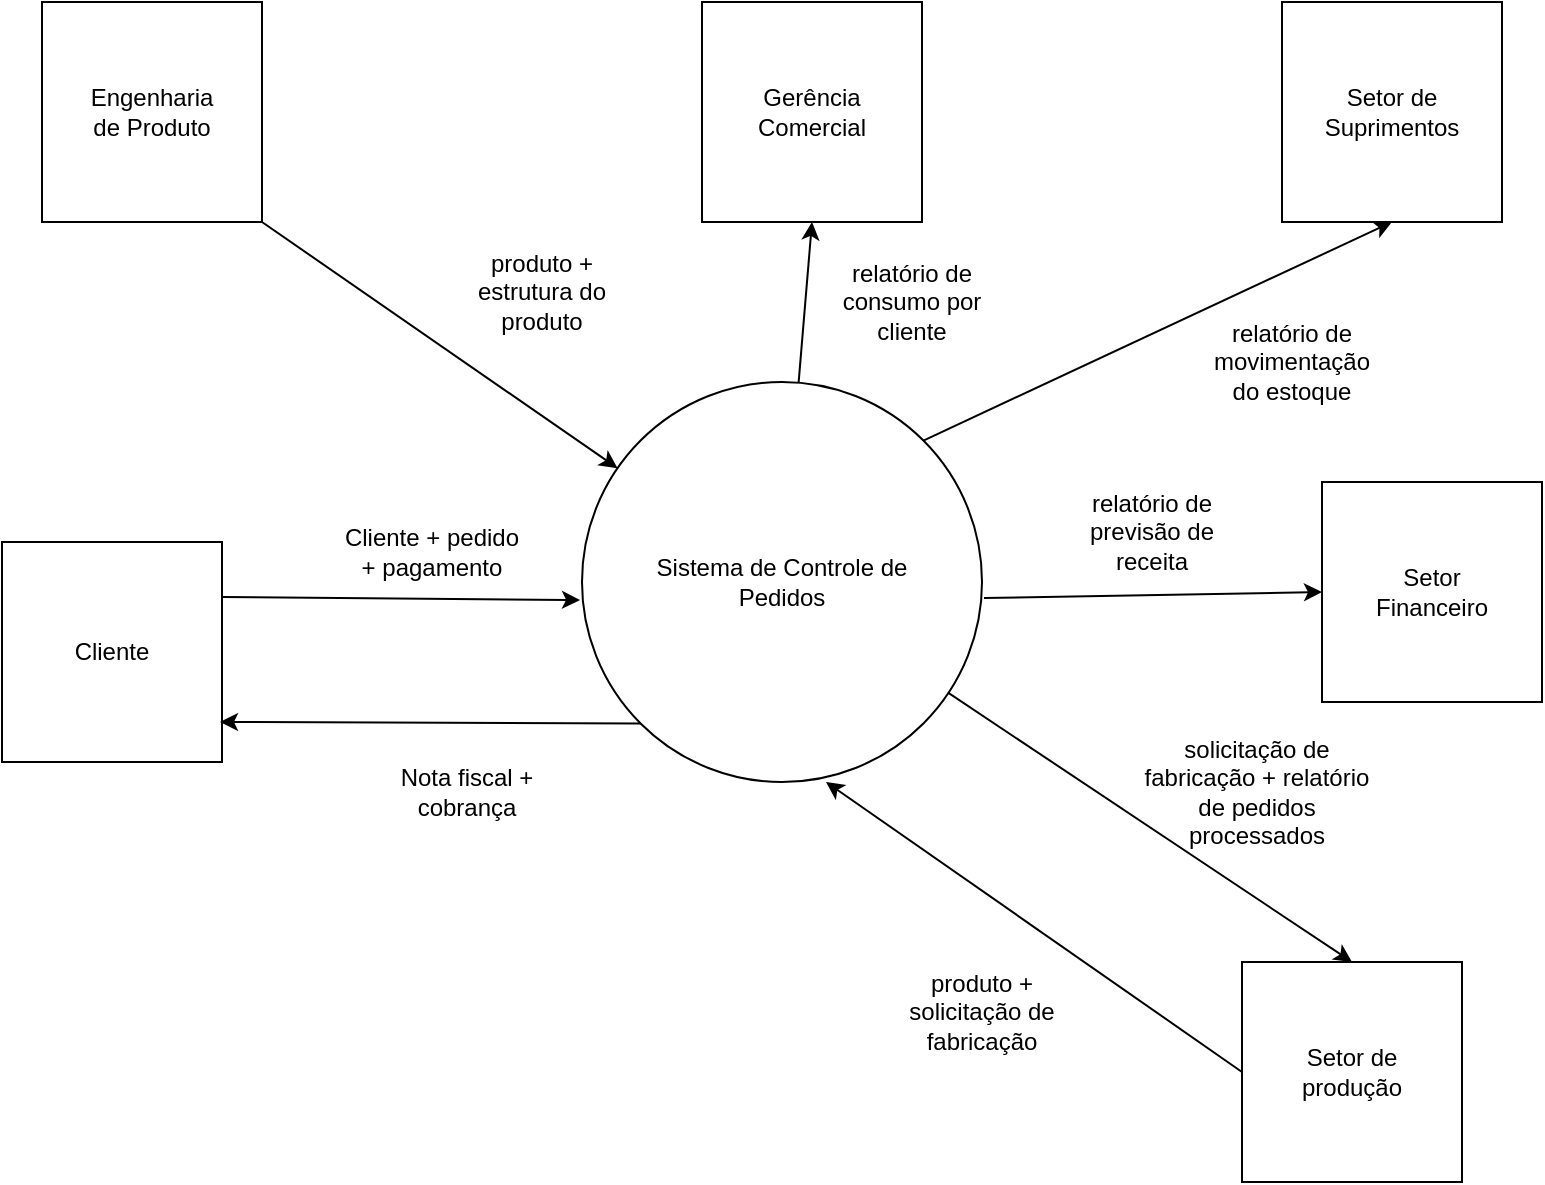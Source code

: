 <mxfile version="21.3.7" type="github">
  <diagram name="Página-1" id="HOsv980icfHIQg1N3onM">
    <mxGraphModel dx="1059" dy="616" grid="1" gridSize="10" guides="1" tooltips="1" connect="1" arrows="1" fold="1" page="1" pageScale="1" pageWidth="827" pageHeight="1169" math="0" shadow="0">
      <root>
        <mxCell id="0" />
        <mxCell id="1" parent="0" />
        <mxCell id="tKaHf0fqx04p_xZfF-yK-1" value="" style="ellipse;whiteSpace=wrap;html=1;aspect=fixed;" vertex="1" parent="1">
          <mxGeometry x="330" y="230" width="200" height="200" as="geometry" />
        </mxCell>
        <mxCell id="tKaHf0fqx04p_xZfF-yK-2" value="" style="whiteSpace=wrap;html=1;aspect=fixed;" vertex="1" parent="1">
          <mxGeometry x="60" y="40" width="110" height="110" as="geometry" />
        </mxCell>
        <mxCell id="tKaHf0fqx04p_xZfF-yK-3" value="" style="whiteSpace=wrap;html=1;aspect=fixed;" vertex="1" parent="1">
          <mxGeometry x="40" y="310" width="110" height="110" as="geometry" />
        </mxCell>
        <mxCell id="tKaHf0fqx04p_xZfF-yK-4" value="" style="whiteSpace=wrap;html=1;aspect=fixed;" vertex="1" parent="1">
          <mxGeometry x="390" y="40" width="110" height="110" as="geometry" />
        </mxCell>
        <mxCell id="tKaHf0fqx04p_xZfF-yK-5" value="" style="whiteSpace=wrap;html=1;aspect=fixed;" vertex="1" parent="1">
          <mxGeometry x="680" y="40" width="110" height="110" as="geometry" />
        </mxCell>
        <mxCell id="tKaHf0fqx04p_xZfF-yK-6" value="" style="whiteSpace=wrap;html=1;aspect=fixed;" vertex="1" parent="1">
          <mxGeometry x="700" y="280" width="110" height="110" as="geometry" />
        </mxCell>
        <mxCell id="tKaHf0fqx04p_xZfF-yK-7" value="" style="whiteSpace=wrap;html=1;aspect=fixed;" vertex="1" parent="1">
          <mxGeometry x="660" y="520" width="110" height="110" as="geometry" />
        </mxCell>
        <mxCell id="tKaHf0fqx04p_xZfF-yK-14" value="" style="endArrow=classic;html=1;rounded=0;entryX=0.5;entryY=1;entryDx=0;entryDy=0;" edge="1" parent="1" source="tKaHf0fqx04p_xZfF-yK-1" target="tKaHf0fqx04p_xZfF-yK-4">
          <mxGeometry width="50" height="50" relative="1" as="geometry">
            <mxPoint x="390" y="250" as="sourcePoint" />
            <mxPoint x="440" y="200" as="targetPoint" />
          </mxGeometry>
        </mxCell>
        <mxCell id="tKaHf0fqx04p_xZfF-yK-15" value="" style="endArrow=classic;html=1;rounded=0;exitX=1;exitY=1;exitDx=0;exitDy=0;" edge="1" parent="1" source="tKaHf0fqx04p_xZfF-yK-2" target="tKaHf0fqx04p_xZfF-yK-1">
          <mxGeometry width="50" height="50" relative="1" as="geometry">
            <mxPoint x="390" y="250" as="sourcePoint" />
            <mxPoint x="440" y="200" as="targetPoint" />
          </mxGeometry>
        </mxCell>
        <mxCell id="tKaHf0fqx04p_xZfF-yK-16" value="" style="endArrow=classic;html=1;rounded=0;exitX=1;exitY=0;exitDx=0;exitDy=0;entryX=0.5;entryY=1;entryDx=0;entryDy=0;" edge="1" parent="1" source="tKaHf0fqx04p_xZfF-yK-1" target="tKaHf0fqx04p_xZfF-yK-5">
          <mxGeometry width="50" height="50" relative="1" as="geometry">
            <mxPoint x="390" y="250" as="sourcePoint" />
            <mxPoint x="440" y="200" as="targetPoint" />
          </mxGeometry>
        </mxCell>
        <mxCell id="tKaHf0fqx04p_xZfF-yK-17" value="" style="endArrow=classic;html=1;rounded=0;exitX=1.005;exitY=0.54;exitDx=0;exitDy=0;exitPerimeter=0;entryX=0;entryY=0.5;entryDx=0;entryDy=0;" edge="1" parent="1" source="tKaHf0fqx04p_xZfF-yK-1" target="tKaHf0fqx04p_xZfF-yK-6">
          <mxGeometry width="50" height="50" relative="1" as="geometry">
            <mxPoint x="390" y="250" as="sourcePoint" />
            <mxPoint x="440" y="200" as="targetPoint" />
          </mxGeometry>
        </mxCell>
        <mxCell id="tKaHf0fqx04p_xZfF-yK-18" value="" style="endArrow=classic;html=1;rounded=0;entryX=0.5;entryY=0;entryDx=0;entryDy=0;" edge="1" parent="1" source="tKaHf0fqx04p_xZfF-yK-1" target="tKaHf0fqx04p_xZfF-yK-7">
          <mxGeometry width="50" height="50" relative="1" as="geometry">
            <mxPoint x="390" y="440" as="sourcePoint" />
            <mxPoint x="440" y="390" as="targetPoint" />
          </mxGeometry>
        </mxCell>
        <mxCell id="tKaHf0fqx04p_xZfF-yK-19" value="" style="endArrow=classic;html=1;rounded=0;exitX=0;exitY=0.5;exitDx=0;exitDy=0;entryX=0.61;entryY=1;entryDx=0;entryDy=0;entryPerimeter=0;" edge="1" parent="1" source="tKaHf0fqx04p_xZfF-yK-7" target="tKaHf0fqx04p_xZfF-yK-1">
          <mxGeometry width="50" height="50" relative="1" as="geometry">
            <mxPoint x="390" y="440" as="sourcePoint" />
            <mxPoint x="440" y="390" as="targetPoint" />
          </mxGeometry>
        </mxCell>
        <mxCell id="tKaHf0fqx04p_xZfF-yK-20" value="" style="endArrow=classic;html=1;rounded=0;exitX=1;exitY=0.25;exitDx=0;exitDy=0;entryX=-0.005;entryY=0.545;entryDx=0;entryDy=0;entryPerimeter=0;" edge="1" parent="1" source="tKaHf0fqx04p_xZfF-yK-3" target="tKaHf0fqx04p_xZfF-yK-1">
          <mxGeometry width="50" height="50" relative="1" as="geometry">
            <mxPoint x="390" y="440" as="sourcePoint" />
            <mxPoint x="440" y="390" as="targetPoint" />
          </mxGeometry>
        </mxCell>
        <mxCell id="tKaHf0fqx04p_xZfF-yK-21" value="" style="endArrow=classic;html=1;rounded=0;exitX=0;exitY=1;exitDx=0;exitDy=0;entryX=0.991;entryY=0.818;entryDx=0;entryDy=0;entryPerimeter=0;" edge="1" parent="1" source="tKaHf0fqx04p_xZfF-yK-1" target="tKaHf0fqx04p_xZfF-yK-3">
          <mxGeometry width="50" height="50" relative="1" as="geometry">
            <mxPoint x="390" y="440" as="sourcePoint" />
            <mxPoint x="440" y="390" as="targetPoint" />
          </mxGeometry>
        </mxCell>
        <mxCell id="tKaHf0fqx04p_xZfF-yK-22" value="Sistema de Controle de Pedidos" style="text;html=1;strokeColor=none;fillColor=none;align=center;verticalAlign=middle;whiteSpace=wrap;rounded=0;" vertex="1" parent="1">
          <mxGeometry x="360" y="280" width="140" height="100" as="geometry" />
        </mxCell>
        <mxCell id="tKaHf0fqx04p_xZfF-yK-23" value="Engenharia de Produto" style="text;html=1;strokeColor=none;fillColor=none;align=center;verticalAlign=middle;whiteSpace=wrap;rounded=0;" vertex="1" parent="1">
          <mxGeometry x="85" y="80" width="60" height="30" as="geometry" />
        </mxCell>
        <mxCell id="tKaHf0fqx04p_xZfF-yK-24" value="Gerência Comercial" style="text;html=1;strokeColor=none;fillColor=none;align=center;verticalAlign=middle;whiteSpace=wrap;rounded=0;" vertex="1" parent="1">
          <mxGeometry x="415" y="80" width="60" height="30" as="geometry" />
        </mxCell>
        <mxCell id="tKaHf0fqx04p_xZfF-yK-25" value="Setor de Suprimentos" style="text;html=1;strokeColor=none;fillColor=none;align=center;verticalAlign=middle;whiteSpace=wrap;rounded=0;" vertex="1" parent="1">
          <mxGeometry x="705" y="80" width="60" height="30" as="geometry" />
        </mxCell>
        <mxCell id="tKaHf0fqx04p_xZfF-yK-26" value="Setor Financeiro" style="text;html=1;strokeColor=none;fillColor=none;align=center;verticalAlign=middle;whiteSpace=wrap;rounded=0;" vertex="1" parent="1">
          <mxGeometry x="725" y="320" width="60" height="30" as="geometry" />
        </mxCell>
        <mxCell id="tKaHf0fqx04p_xZfF-yK-27" value="Setor de produção" style="text;html=1;strokeColor=none;fillColor=none;align=center;verticalAlign=middle;whiteSpace=wrap;rounded=0;" vertex="1" parent="1">
          <mxGeometry x="685" y="560" width="60" height="30" as="geometry" />
        </mxCell>
        <mxCell id="tKaHf0fqx04p_xZfF-yK-28" value="Cliente" style="text;html=1;strokeColor=none;fillColor=none;align=center;verticalAlign=middle;whiteSpace=wrap;rounded=0;" vertex="1" parent="1">
          <mxGeometry x="65" y="350" width="60" height="30" as="geometry" />
        </mxCell>
        <mxCell id="tKaHf0fqx04p_xZfF-yK-29" value="Cliente + pedido + pagamento" style="text;html=1;strokeColor=none;fillColor=none;align=center;verticalAlign=middle;whiteSpace=wrap;rounded=0;" vertex="1" parent="1">
          <mxGeometry x="210" y="300" width="90" height="30" as="geometry" />
        </mxCell>
        <mxCell id="tKaHf0fqx04p_xZfF-yK-30" value="Nota fiscal + cobrança" style="text;html=1;strokeColor=none;fillColor=none;align=center;verticalAlign=middle;whiteSpace=wrap;rounded=0;" vertex="1" parent="1">
          <mxGeometry x="225" y="420" width="95" height="30" as="geometry" />
        </mxCell>
        <mxCell id="tKaHf0fqx04p_xZfF-yK-31" value="produto + estrutura do produto" style="text;html=1;strokeColor=none;fillColor=none;align=center;verticalAlign=middle;whiteSpace=wrap;rounded=0;" vertex="1" parent="1">
          <mxGeometry x="260" y="150" width="100" height="70" as="geometry" />
        </mxCell>
        <mxCell id="tKaHf0fqx04p_xZfF-yK-32" value="relatório de consumo por cliente" style="text;html=1;strokeColor=none;fillColor=none;align=center;verticalAlign=middle;whiteSpace=wrap;rounded=0;" vertex="1" parent="1">
          <mxGeometry x="450" y="150" width="90" height="80" as="geometry" />
        </mxCell>
        <mxCell id="tKaHf0fqx04p_xZfF-yK-33" value="relatório de movimentação do estoque" style="text;html=1;strokeColor=none;fillColor=none;align=center;verticalAlign=middle;whiteSpace=wrap;rounded=0;" vertex="1" parent="1">
          <mxGeometry x="640" y="190" width="90" height="60" as="geometry" />
        </mxCell>
        <mxCell id="tKaHf0fqx04p_xZfF-yK-34" value="relatório de previsão de receita" style="text;html=1;strokeColor=none;fillColor=none;align=center;verticalAlign=middle;whiteSpace=wrap;rounded=0;" vertex="1" parent="1">
          <mxGeometry x="570" y="290" width="90" height="30" as="geometry" />
        </mxCell>
        <mxCell id="tKaHf0fqx04p_xZfF-yK-35" value="solicitação de fabricação + relatório de pedidos processados" style="text;html=1;strokeColor=none;fillColor=none;align=center;verticalAlign=middle;whiteSpace=wrap;rounded=0;" vertex="1" parent="1">
          <mxGeometry x="605" y="420" width="125" height="30" as="geometry" />
        </mxCell>
        <mxCell id="tKaHf0fqx04p_xZfF-yK-36" value="produto + solicitação de fabricação" style="text;html=1;strokeColor=none;fillColor=none;align=center;verticalAlign=middle;whiteSpace=wrap;rounded=0;" vertex="1" parent="1">
          <mxGeometry x="480" y="530" width="100" height="30" as="geometry" />
        </mxCell>
      </root>
    </mxGraphModel>
  </diagram>
</mxfile>
